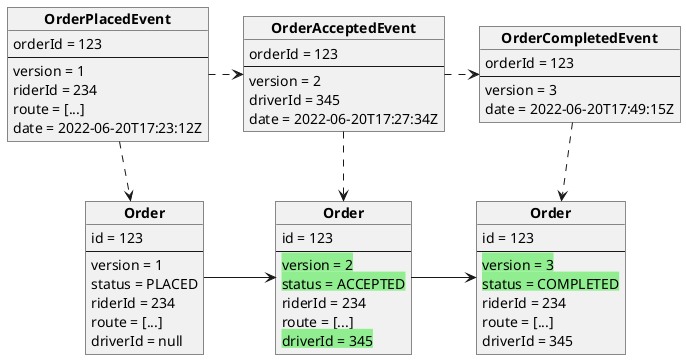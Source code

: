 @startuml

top to bottom direction

hide circle

scale max 1024 width
scale max 800 height

object "**OrderPlacedEvent**" as es1 {
  orderId = 123
  --
  version = 1
  riderId = 234
  route = [...]
  date = 2022-06-20T17:23:12Z
}

object "**Order**" as o1 {
  id = 123
  --
  version = 1
  status = PLACED
  riderId = 234
  route = [...]
  driverId = null
}

object "**OrderAcceptedEvent**" as es2 {
  orderId = 123
  --
  version = 2
  driverId = 345
  date = 2022-06-20T17:27:34Z
}

object "**Order**" as o2 {
  id = 123
  --
  <back:lightgreen>version = 2</back>
  <back:lightgreen>status = ACCEPTED</back>
  riderId = 234
  route = [...]
  <back:lightgreen>driverId = 345</back>
}

object "**OrderCompletedEvent**" as es3 {
  orderId = 123
  --
  version = 3
  date = 2022-06-20T17:49:15Z
}

object "**Order**" as o3 {
  id = 123
  --
  <back:lightgreen>version = 3</back>
  <back:lightgreen>status = COMPLETED</back>
  riderId = 234
  route = [...]
  driverId = 345
}

es3 .down.> o3
es2 .down.> o2
es1 .down.> o1

es1 .> es2
es2 .> es3

o1 -> o2
o2 -> o3

@enduml
